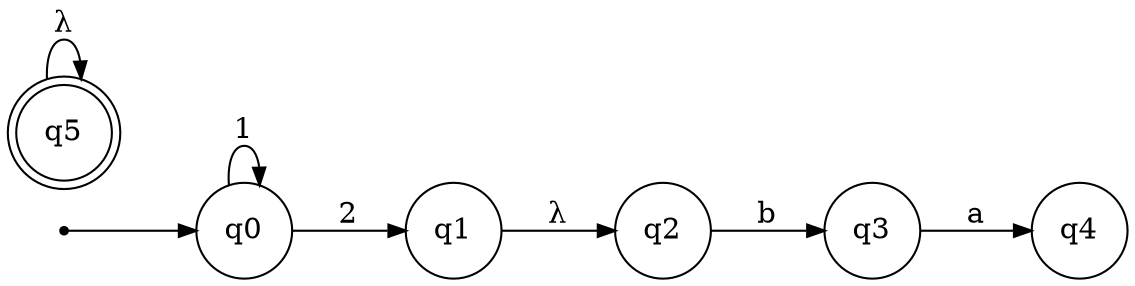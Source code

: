digraph {
	ranksep=0.5 size="(8, 8)"
	rankdir=LR
	Initial [label="" fontsize=14.0 shape=point]
	q0 [fontsize=14.0 shape=circle]
	q1 [fontsize=14.0 shape=circle]
	q2 [fontsize=14.0 shape=circle]
	q3 [fontsize=14.0 shape=circle]
	q4 [fontsize=14.0 shape=circle]
	q5 [fontsize=14.0 shape=doublecircle]
	Initial -> q0 [arrowsize=0.85]
	q0 -> q0 [label=" 1 " arrowsize=0.85 fontsize=14.0]
	q0 -> q1 [label=" 2 " arrowsize=0.85 fontsize=14.0]
	q1 -> q2 [label=" λ " arrowsize=0.85 fontsize=14.0]
	q5 -> q5 [label=" λ " arrowsize=0.85 fontsize=14.0]
	q2 -> q3 [label=" b " arrowsize=0.85 fontsize=14.0]
	q3 -> q4 [label=" a " arrowsize=0.85 fontsize=14.0]
}
